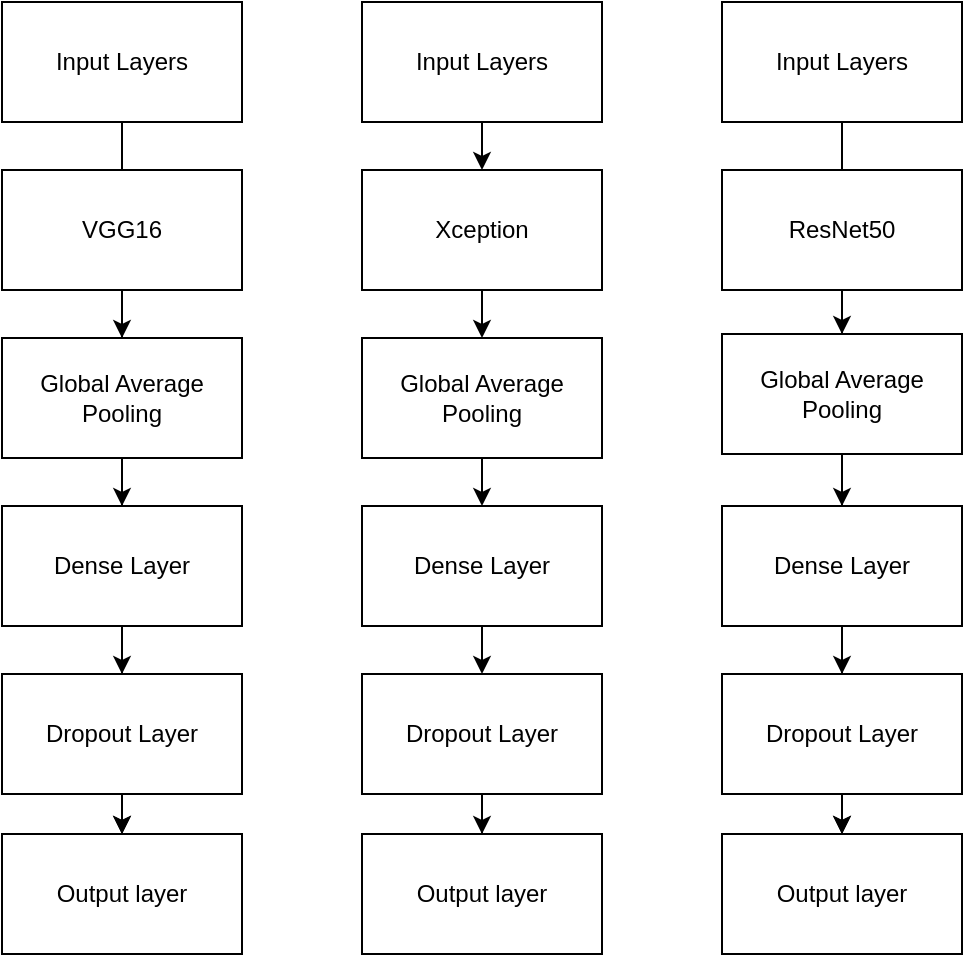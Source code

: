 <mxfile version="22.1.17" type="google">
  <diagram name="Page-1" id="jmBSsXOsapZnol4KXWZw">
    <mxGraphModel grid="1" page="1" gridSize="12" guides="1" tooltips="1" connect="1" arrows="1" fold="1" pageScale="1" pageWidth="300" pageHeight="500" math="0" shadow="0">
      <root>
        <mxCell id="0" />
        <mxCell id="1" parent="0" />
        <mxCell id="vRFA2yAACSJcQY1xNM11-4" value="" style="edgeStyle=orthogonalEdgeStyle;rounded=0;orthogonalLoop=1;jettySize=auto;html=1;" edge="1" parent="1" source="vRFA2yAACSJcQY1xNM11-1" target="vRFA2yAACSJcQY1xNM11-2">
          <mxGeometry relative="1" as="geometry" />
        </mxCell>
        <mxCell id="vRFA2yAACSJcQY1xNM11-1" value="Input Layers" style="rounded=0;whiteSpace=wrap;html=1;" vertex="1" parent="1">
          <mxGeometry x="-60" y="24" width="120" height="60" as="geometry" />
        </mxCell>
        <mxCell id="vRFA2yAACSJcQY1xNM11-6" value="" style="edgeStyle=orthogonalEdgeStyle;rounded=0;orthogonalLoop=1;jettySize=auto;html=1;" edge="1" parent="1" source="vRFA2yAACSJcQY1xNM11-2" target="vRFA2yAACSJcQY1xNM11-5">
          <mxGeometry relative="1" as="geometry" />
        </mxCell>
        <mxCell id="vRFA2yAACSJcQY1xNM11-2" value="Xception" style="rounded=0;whiteSpace=wrap;html=1;" vertex="1" parent="1">
          <mxGeometry x="-60" y="108" width="120" height="60" as="geometry" />
        </mxCell>
        <mxCell id="vRFA2yAACSJcQY1xNM11-8" value="" style="edgeStyle=orthogonalEdgeStyle;rounded=0;orthogonalLoop=1;jettySize=auto;html=1;" edge="1" parent="1" source="vRFA2yAACSJcQY1xNM11-5" target="vRFA2yAACSJcQY1xNM11-7">
          <mxGeometry relative="1" as="geometry" />
        </mxCell>
        <mxCell id="vRFA2yAACSJcQY1xNM11-5" value="Global Average Pooling" style="rounded=0;whiteSpace=wrap;html=1;" vertex="1" parent="1">
          <mxGeometry x="-60" y="192" width="120" height="60" as="geometry" />
        </mxCell>
        <mxCell id="vRFA2yAACSJcQY1xNM11-10" value="" style="edgeStyle=orthogonalEdgeStyle;rounded=0;orthogonalLoop=1;jettySize=auto;html=1;" edge="1" parent="1" source="vRFA2yAACSJcQY1xNM11-7" target="vRFA2yAACSJcQY1xNM11-9">
          <mxGeometry relative="1" as="geometry" />
        </mxCell>
        <mxCell id="vRFA2yAACSJcQY1xNM11-7" value="Dense Layer" style="rounded=0;whiteSpace=wrap;html=1;" vertex="1" parent="1">
          <mxGeometry x="-60" y="276" width="120" height="60" as="geometry" />
        </mxCell>
        <mxCell id="vRFA2yAACSJcQY1xNM11-12" value="" style="edgeStyle=orthogonalEdgeStyle;rounded=0;orthogonalLoop=1;jettySize=auto;html=1;" edge="1" parent="1" source="vRFA2yAACSJcQY1xNM11-9" target="vRFA2yAACSJcQY1xNM11-11">
          <mxGeometry relative="1" as="geometry" />
        </mxCell>
        <mxCell id="vRFA2yAACSJcQY1xNM11-9" value="Dropout Layer" style="rounded=0;whiteSpace=wrap;html=1;" vertex="1" parent="1">
          <mxGeometry x="-60" y="360" width="120" height="60" as="geometry" />
        </mxCell>
        <mxCell id="vRFA2yAACSJcQY1xNM11-11" value="Output layer" style="rounded=0;whiteSpace=wrap;html=1;" vertex="1" parent="1">
          <mxGeometry x="-60" y="440" width="120" height="60" as="geometry" />
        </mxCell>
        <mxCell id="vRFA2yAACSJcQY1xNM11-25" value="" style="edgeStyle=orthogonalEdgeStyle;rounded=0;orthogonalLoop=1;jettySize=auto;html=1;" edge="1" parent="1" source="vRFA2yAACSJcQY1xNM11-13" target="vRFA2yAACSJcQY1xNM11-18">
          <mxGeometry relative="1" as="geometry" />
        </mxCell>
        <mxCell id="vRFA2yAACSJcQY1xNM11-13" value="Input Layers" style="rounded=0;whiteSpace=wrap;html=1;" vertex="1" parent="1">
          <mxGeometry x="-240" y="24" width="120" height="60" as="geometry" />
        </mxCell>
        <mxCell id="vRFA2yAACSJcQY1xNM11-30" value="" style="edgeStyle=orthogonalEdgeStyle;rounded=0;orthogonalLoop=1;jettySize=auto;html=1;" edge="1" parent="1" source="vRFA2yAACSJcQY1xNM11-14" target="vRFA2yAACSJcQY1xNM11-17">
          <mxGeometry relative="1" as="geometry" />
        </mxCell>
        <mxCell id="vRFA2yAACSJcQY1xNM11-14" value="Input Layers" style="rounded=0;whiteSpace=wrap;html=1;" vertex="1" parent="1">
          <mxGeometry x="120" y="24" width="120" height="60" as="geometry" />
        </mxCell>
        <mxCell id="vRFA2yAACSJcQY1xNM11-31" value="" style="edgeStyle=orthogonalEdgeStyle;rounded=0;orthogonalLoop=1;jettySize=auto;html=1;" edge="1" parent="1" source="vRFA2yAACSJcQY1xNM11-15" target="vRFA2yAACSJcQY1xNM11-20">
          <mxGeometry relative="1" as="geometry" />
        </mxCell>
        <mxCell id="vRFA2yAACSJcQY1xNM11-15" value="ResNet50" style="rounded=0;whiteSpace=wrap;html=1;" vertex="1" parent="1">
          <mxGeometry x="120" y="108" width="120" height="60" as="geometry" />
        </mxCell>
        <mxCell id="vRFA2yAACSJcQY1xNM11-26" value="" style="edgeStyle=orthogonalEdgeStyle;rounded=0;orthogonalLoop=1;jettySize=auto;html=1;" edge="1" parent="1" source="vRFA2yAACSJcQY1xNM11-16" target="vRFA2yAACSJcQY1xNM11-19">
          <mxGeometry relative="1" as="geometry" />
        </mxCell>
        <mxCell id="vRFA2yAACSJcQY1xNM11-16" value="VGG16" style="rounded=0;whiteSpace=wrap;html=1;" vertex="1" parent="1">
          <mxGeometry x="-240" y="108" width="120" height="60" as="geometry" />
        </mxCell>
        <mxCell id="vRFA2yAACSJcQY1xNM11-32" value="" style="edgeStyle=orthogonalEdgeStyle;rounded=0;orthogonalLoop=1;jettySize=auto;html=1;" edge="1" parent="1" source="vRFA2yAACSJcQY1xNM11-17" target="vRFA2yAACSJcQY1xNM11-22">
          <mxGeometry relative="1" as="geometry" />
        </mxCell>
        <mxCell id="vRFA2yAACSJcQY1xNM11-17" value="Global Average Pooling" style="rounded=0;whiteSpace=wrap;html=1;" vertex="1" parent="1">
          <mxGeometry x="120" y="190" width="120" height="60" as="geometry" />
        </mxCell>
        <mxCell id="vRFA2yAACSJcQY1xNM11-27" value="" style="edgeStyle=orthogonalEdgeStyle;rounded=0;orthogonalLoop=1;jettySize=auto;html=1;" edge="1" parent="1" source="vRFA2yAACSJcQY1xNM11-18" target="vRFA2yAACSJcQY1xNM11-21">
          <mxGeometry relative="1" as="geometry" />
        </mxCell>
        <mxCell id="vRFA2yAACSJcQY1xNM11-18" value="Global Average Pooling" style="rounded=0;whiteSpace=wrap;html=1;" vertex="1" parent="1">
          <mxGeometry x="-240" y="192" width="120" height="60" as="geometry" />
        </mxCell>
        <mxCell id="vRFA2yAACSJcQY1xNM11-28" value="" style="edgeStyle=orthogonalEdgeStyle;rounded=0;orthogonalLoop=1;jettySize=auto;html=1;" edge="1" parent="1" source="vRFA2yAACSJcQY1xNM11-19" target="vRFA2yAACSJcQY1xNM11-23">
          <mxGeometry relative="1" as="geometry" />
        </mxCell>
        <mxCell id="vRFA2yAACSJcQY1xNM11-19" value="Dense Layer" style="rounded=0;whiteSpace=wrap;html=1;" vertex="1" parent="1">
          <mxGeometry x="-240" y="276" width="120" height="60" as="geometry" />
        </mxCell>
        <mxCell id="vRFA2yAACSJcQY1xNM11-33" value="" style="edgeStyle=orthogonalEdgeStyle;rounded=0;orthogonalLoop=1;jettySize=auto;html=1;" edge="1" parent="1" source="vRFA2yAACSJcQY1xNM11-20" target="vRFA2yAACSJcQY1xNM11-24">
          <mxGeometry relative="1" as="geometry" />
        </mxCell>
        <mxCell id="vRFA2yAACSJcQY1xNM11-20" value="Dense Layer" style="rounded=0;whiteSpace=wrap;html=1;" vertex="1" parent="1">
          <mxGeometry x="120" y="276" width="120" height="60" as="geometry" />
        </mxCell>
        <mxCell id="vRFA2yAACSJcQY1xNM11-29" value="" style="edgeStyle=orthogonalEdgeStyle;rounded=0;orthogonalLoop=1;jettySize=auto;html=1;" edge="1" parent="1" source="vRFA2yAACSJcQY1xNM11-21" target="vRFA2yAACSJcQY1xNM11-23">
          <mxGeometry relative="1" as="geometry" />
        </mxCell>
        <mxCell id="vRFA2yAACSJcQY1xNM11-21" value="Dropout Layer" style="rounded=0;whiteSpace=wrap;html=1;" vertex="1" parent="1">
          <mxGeometry x="-240" y="360" width="120" height="60" as="geometry" />
        </mxCell>
        <mxCell id="vRFA2yAACSJcQY1xNM11-34" value="" style="edgeStyle=orthogonalEdgeStyle;rounded=0;orthogonalLoop=1;jettySize=auto;html=1;" edge="1" parent="1" source="vRFA2yAACSJcQY1xNM11-22" target="vRFA2yAACSJcQY1xNM11-24">
          <mxGeometry relative="1" as="geometry" />
        </mxCell>
        <mxCell id="vRFA2yAACSJcQY1xNM11-22" value="Dropout Layer" style="rounded=0;whiteSpace=wrap;html=1;" vertex="1" parent="1">
          <mxGeometry x="120" y="360" width="120" height="60" as="geometry" />
        </mxCell>
        <mxCell id="vRFA2yAACSJcQY1xNM11-23" value="Output layer" style="rounded=0;whiteSpace=wrap;html=1;" vertex="1" parent="1">
          <mxGeometry x="-240" y="440" width="120" height="60" as="geometry" />
        </mxCell>
        <mxCell id="vRFA2yAACSJcQY1xNM11-24" value="Output layer" style="rounded=0;whiteSpace=wrap;html=1;" vertex="1" parent="1">
          <mxGeometry x="120" y="440" width="120" height="60" as="geometry" />
        </mxCell>
      </root>
    </mxGraphModel>
  </diagram>
</mxfile>
